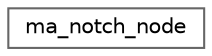 digraph "Graphical Class Hierarchy"
{
 // LATEX_PDF_SIZE
  bgcolor="transparent";
  edge [fontname=Helvetica,fontsize=10,labelfontname=Helvetica,labelfontsize=10];
  node [fontname=Helvetica,fontsize=10,shape=box,height=0.2,width=0.4];
  rankdir="LR";
  Node0 [id="Node000000",label="ma_notch_node",height=0.2,width=0.4,color="grey40", fillcolor="white", style="filled",URL="$structma__notch__node.html",tooltip=" "];
}
